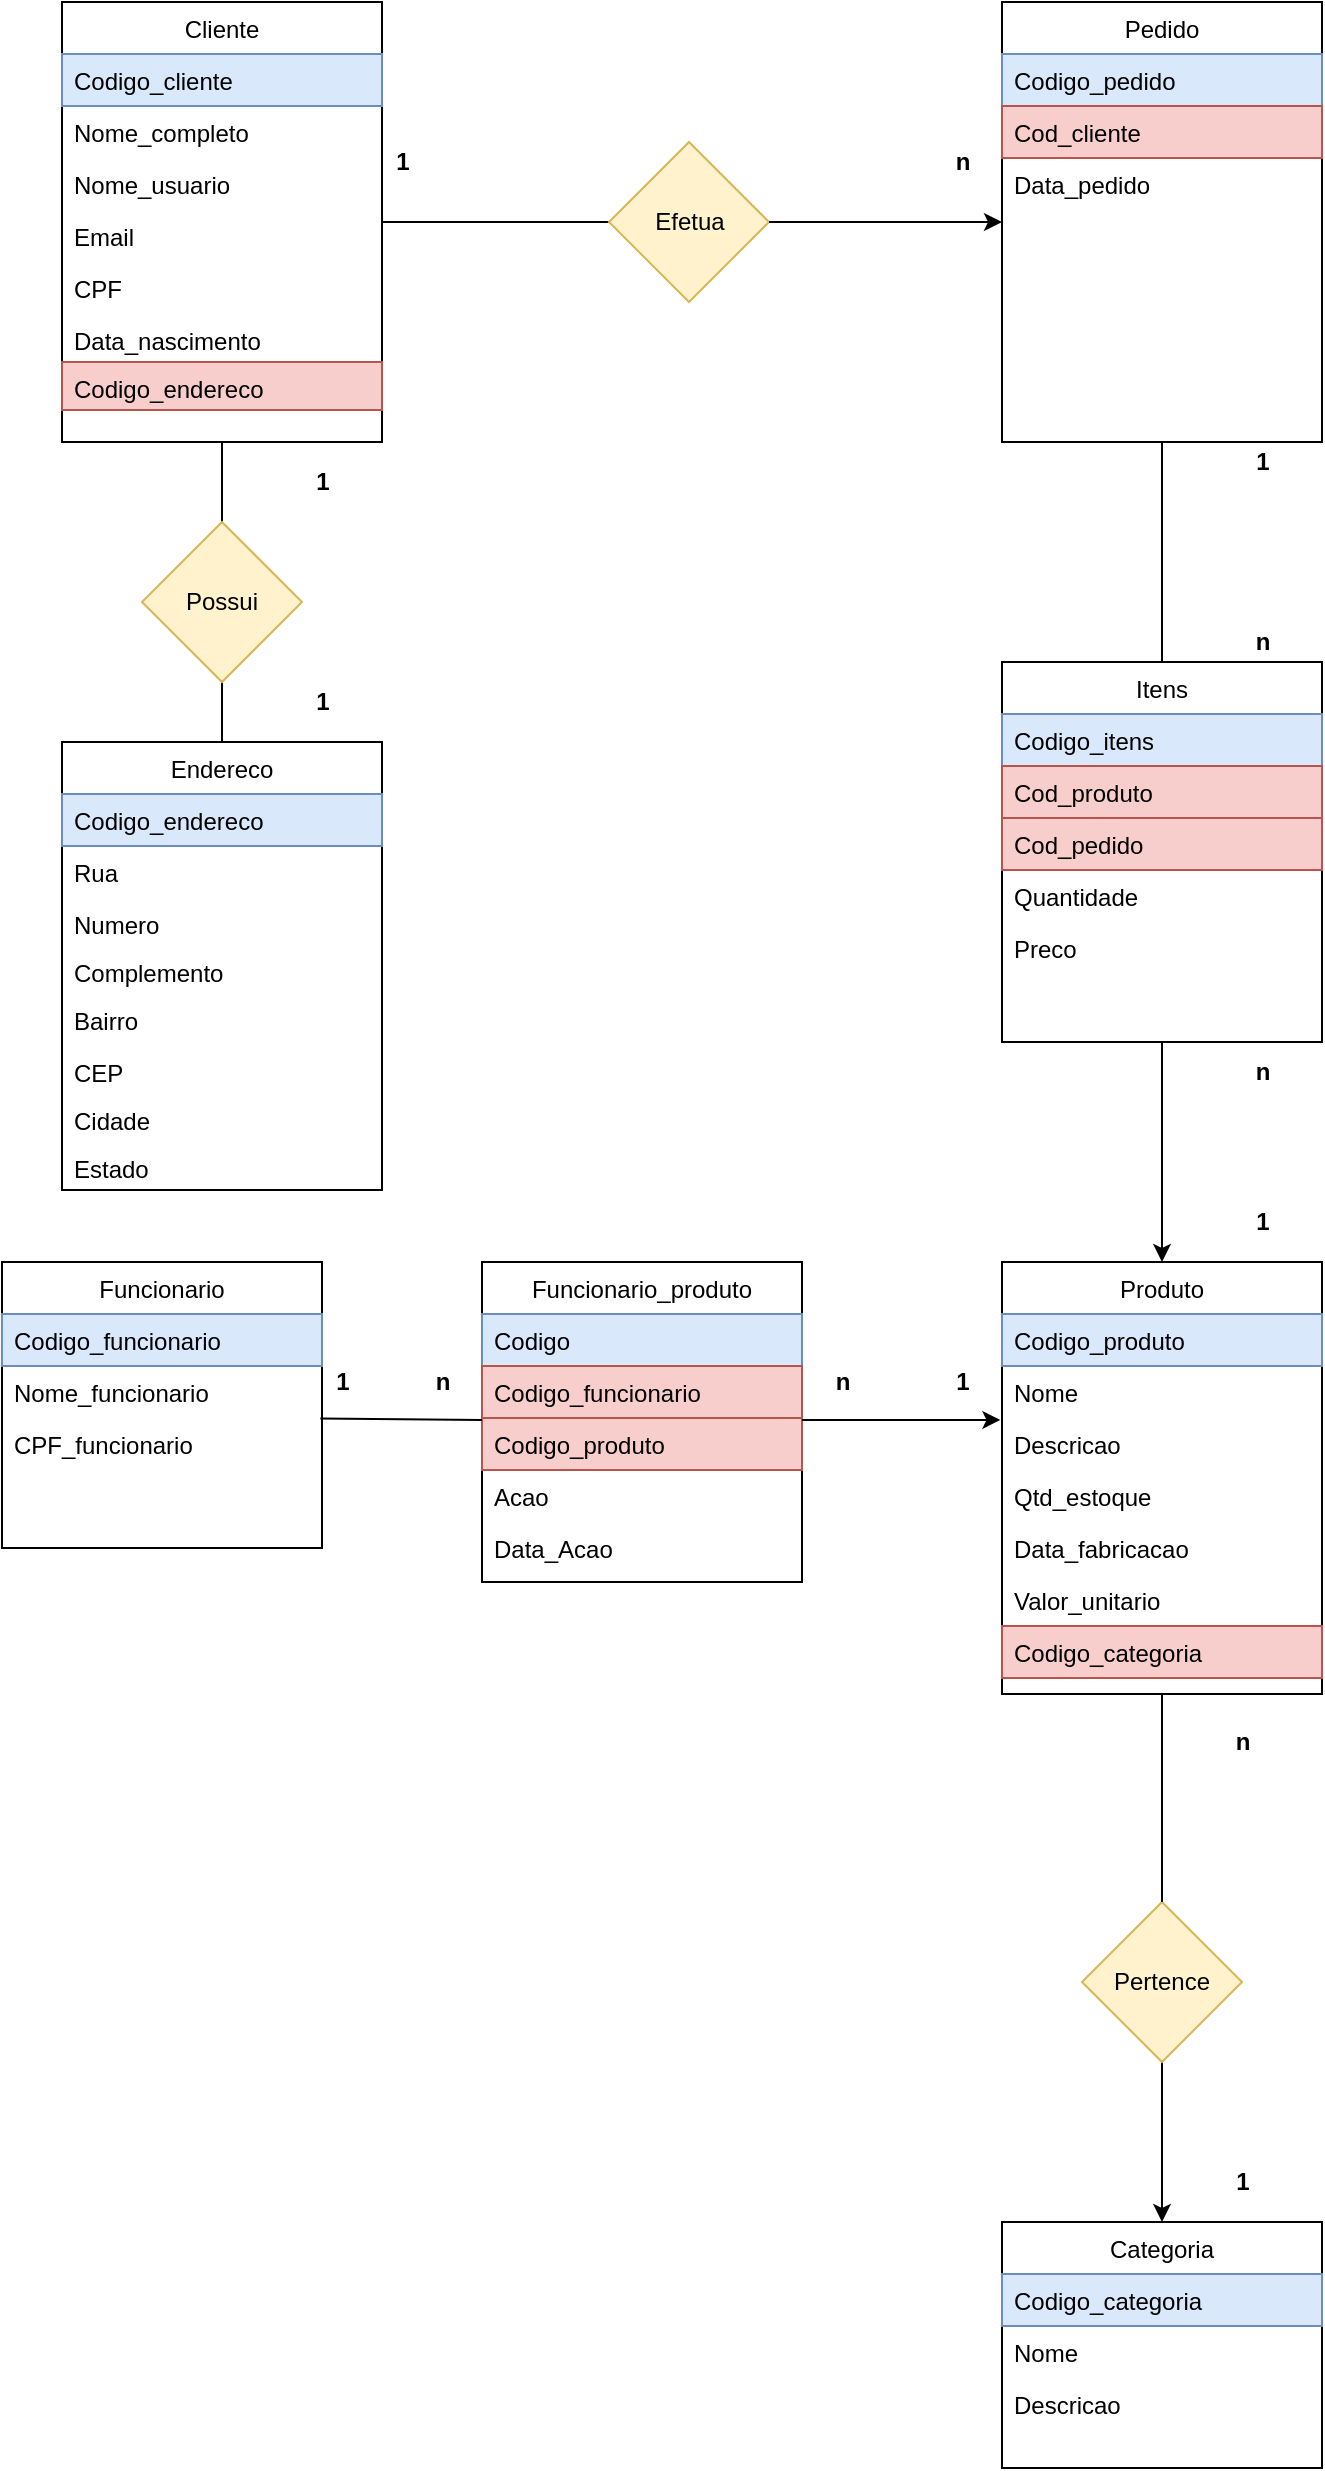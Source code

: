 <mxfile version="13.5.1" type="device"><diagram id="7XByC3TgqeYXK9DYhtNV" name="Page-1"><mxGraphModel dx="1041" dy="548" grid="1" gridSize="10" guides="1" tooltips="1" connect="1" arrows="1" fold="1" page="1" pageScale="1" pageWidth="827" pageHeight="1169" math="0" shadow="0"><root><mxCell id="0"/><mxCell id="1" parent="0"/><mxCell id="R2FV9IqvyFgUS6xULnEk-1" style="edgeStyle=orthogonalEdgeStyle;rounded=0;orthogonalLoop=1;jettySize=auto;html=1;entryX=0.5;entryY=0;entryDx=0;entryDy=0;" parent="1" source="R2FV9IqvyFgUS6xULnEk-51" target="R2FV9IqvyFgUS6xULnEk-36" edge="1"><mxGeometry relative="1" as="geometry"><mxPoint x="600" y="840" as="sourcePoint"/></mxGeometry></mxCell><mxCell id="R2FV9IqvyFgUS6xULnEk-2" value="" style="endArrow=none;html=1;entryX=0.5;entryY=1;entryDx=0;entryDy=0;exitX=0.5;exitY=0;exitDx=0;exitDy=0;" parent="1" source="R2FV9IqvyFgUS6xULnEk-51" target="R2FV9IqvyFgUS6xULnEk-20" edge="1"><mxGeometry width="50" height="50" relative="1" as="geometry"><mxPoint x="300" y="760" as="sourcePoint"/><mxPoint x="350" y="710" as="targetPoint"/></mxGeometry></mxCell><mxCell id="R2FV9IqvyFgUS6xULnEk-3" value="Pedido" style="swimlane;fontStyle=0;align=center;verticalAlign=top;childLayout=stackLayout;horizontal=1;startSize=26;horizontalStack=0;resizeParent=1;resizeLast=0;collapsible=1;marginBottom=0;rounded=0;shadow=0;strokeWidth=1;" parent="1" vertex="1"><mxGeometry x="520" y="50" width="160" height="220" as="geometry"><mxRectangle x="340" y="380" width="170" height="26" as="alternateBounds"/></mxGeometry></mxCell><mxCell id="R2FV9IqvyFgUS6xULnEk-4" value="Codigo_pedido" style="text;align=left;verticalAlign=top;spacingLeft=4;spacingRight=4;overflow=hidden;rotatable=0;points=[[0,0.5],[1,0.5]];portConstraint=eastwest;fillColor=#dae8fc;strokeColor=#6c8ebf;" parent="R2FV9IqvyFgUS6xULnEk-3" vertex="1"><mxGeometry y="26" width="160" height="26" as="geometry"/></mxCell><mxCell id="R2FV9IqvyFgUS6xULnEk-5" value="Cod_cliente" style="text;align=left;verticalAlign=top;spacingLeft=4;spacingRight=4;overflow=hidden;rotatable=0;points=[[0,0.5],[1,0.5]];portConstraint=eastwest;fillColor=#f8cecc;strokeColor=#b85450;" parent="R2FV9IqvyFgUS6xULnEk-3" vertex="1"><mxGeometry y="52" width="160" height="26" as="geometry"/></mxCell><mxCell id="R2FV9IqvyFgUS6xULnEk-7" value="Data_pedido" style="text;align=left;verticalAlign=top;spacingLeft=4;spacingRight=4;overflow=hidden;rotatable=0;points=[[0,0.5],[1,0.5]];portConstraint=eastwest;" parent="R2FV9IqvyFgUS6xULnEk-3" vertex="1"><mxGeometry y="78" width="160" height="26" as="geometry"/></mxCell><mxCell id="R2FV9IqvyFgUS6xULnEk-8" value="Cliente" style="swimlane;fontStyle=0;align=center;verticalAlign=top;childLayout=stackLayout;horizontal=1;startSize=26;horizontalStack=0;resizeParent=1;resizeLast=0;collapsible=1;marginBottom=0;rounded=0;shadow=0;strokeWidth=1;" parent="1" vertex="1"><mxGeometry x="50" y="50" width="160" height="220" as="geometry"><mxRectangle x="230" y="140" width="160" height="26" as="alternateBounds"/></mxGeometry></mxCell><mxCell id="R2FV9IqvyFgUS6xULnEk-9" value="Codigo_cliente" style="text;align=left;verticalAlign=top;spacingLeft=4;spacingRight=4;overflow=hidden;rotatable=0;points=[[0,0.5],[1,0.5]];portConstraint=eastwest;fillColor=#dae8fc;strokeColor=#6c8ebf;" parent="R2FV9IqvyFgUS6xULnEk-8" vertex="1"><mxGeometry y="26" width="160" height="26" as="geometry"/></mxCell><mxCell id="R2FV9IqvyFgUS6xULnEk-10" value="Nome_completo" style="text;align=left;verticalAlign=top;spacingLeft=4;spacingRight=4;overflow=hidden;rotatable=0;points=[[0,0.5],[1,0.5]];portConstraint=eastwest;rounded=0;shadow=0;html=0;" parent="R2FV9IqvyFgUS6xULnEk-8" vertex="1"><mxGeometry y="52" width="160" height="26" as="geometry"/></mxCell><mxCell id="R2FV9IqvyFgUS6xULnEk-11" value="Nome_usuario" style="text;align=left;verticalAlign=top;spacingLeft=4;spacingRight=4;overflow=hidden;rotatable=0;points=[[0,0.5],[1,0.5]];portConstraint=eastwest;rounded=0;shadow=0;html=0;" parent="R2FV9IqvyFgUS6xULnEk-8" vertex="1"><mxGeometry y="78" width="160" height="26" as="geometry"/></mxCell><mxCell id="R2FV9IqvyFgUS6xULnEk-12" value="Email" style="text;align=left;verticalAlign=top;spacingLeft=4;spacingRight=4;overflow=hidden;rotatable=0;points=[[0,0.5],[1,0.5]];portConstraint=eastwest;" parent="R2FV9IqvyFgUS6xULnEk-8" vertex="1"><mxGeometry y="104" width="160" height="26" as="geometry"/></mxCell><mxCell id="R2FV9IqvyFgUS6xULnEk-13" value="CPF" style="text;align=left;verticalAlign=top;spacingLeft=4;spacingRight=4;overflow=hidden;rotatable=0;points=[[0,0.5],[1,0.5]];portConstraint=eastwest;" parent="R2FV9IqvyFgUS6xULnEk-8" vertex="1"><mxGeometry y="130" width="160" height="26" as="geometry"/></mxCell><mxCell id="R2FV9IqvyFgUS6xULnEk-14" value="Data_nascimento" style="text;align=left;verticalAlign=top;spacingLeft=4;spacingRight=4;overflow=hidden;rotatable=0;points=[[0,0.5],[1,0.5]];portConstraint=eastwest;" parent="R2FV9IqvyFgUS6xULnEk-8" vertex="1"><mxGeometry y="156" width="160" height="24" as="geometry"/></mxCell><mxCell id="R2FV9IqvyFgUS6xULnEk-15" value="Codigo_endereco" style="text;align=left;verticalAlign=top;spacingLeft=4;spacingRight=4;overflow=hidden;rotatable=0;points=[[0,0.5],[1,0.5]];portConstraint=eastwest;fillColor=#f8cecc;strokeColor=#b85450;" parent="R2FV9IqvyFgUS6xULnEk-8" vertex="1"><mxGeometry y="180" width="160" height="24" as="geometry"/></mxCell><mxCell id="R2FV9IqvyFgUS6xULnEk-16" value="Itens" style="swimlane;fontStyle=0;align=center;verticalAlign=top;childLayout=stackLayout;horizontal=1;startSize=26;horizontalStack=0;resizeParent=1;resizeLast=0;collapsible=1;marginBottom=0;rounded=0;shadow=0;strokeWidth=1;" parent="1" vertex="1"><mxGeometry x="520" y="380" width="160" height="190" as="geometry"><mxRectangle x="340" y="380" width="170" height="26" as="alternateBounds"/></mxGeometry></mxCell><mxCell id="R2FV9IqvyFgUS6xULnEk-17" value="Codigo_itens" style="text;align=left;verticalAlign=top;spacingLeft=4;spacingRight=4;overflow=hidden;rotatable=0;points=[[0,0.5],[1,0.5]];portConstraint=eastwest;fillColor=#dae8fc;strokeColor=#6c8ebf;" parent="R2FV9IqvyFgUS6xULnEk-16" vertex="1"><mxGeometry y="26" width="160" height="26" as="geometry"/></mxCell><mxCell id="R2FV9IqvyFgUS6xULnEk-18" value="Cod_produto" style="text;align=left;verticalAlign=top;spacingLeft=4;spacingRight=4;overflow=hidden;rotatable=0;points=[[0,0.5],[1,0.5]];portConstraint=eastwest;fillColor=#f8cecc;strokeColor=#b85450;" parent="R2FV9IqvyFgUS6xULnEk-16" vertex="1"><mxGeometry y="52" width="160" height="26" as="geometry"/></mxCell><mxCell id="R2FV9IqvyFgUS6xULnEk-19" value="Cod_pedido" style="text;align=left;verticalAlign=top;spacingLeft=4;spacingRight=4;overflow=hidden;rotatable=0;points=[[0,0.5],[1,0.5]];portConstraint=eastwest;fillColor=#f8cecc;strokeColor=#b85450;" parent="R2FV9IqvyFgUS6xULnEk-16" vertex="1"><mxGeometry y="78" width="160" height="26" as="geometry"/></mxCell><mxCell id="R2FV9IqvyFgUS6xULnEk-78" value="Quantidade" style="text;align=left;verticalAlign=top;spacingLeft=4;spacingRight=4;overflow=hidden;rotatable=0;points=[[0,0.5],[1,0.5]];portConstraint=eastwest;" parent="R2FV9IqvyFgUS6xULnEk-16" vertex="1"><mxGeometry y="104" width="160" height="26" as="geometry"/></mxCell><mxCell id="R2FV9IqvyFgUS6xULnEk-79" value="Preco" style="text;align=left;verticalAlign=top;spacingLeft=4;spacingRight=4;overflow=hidden;rotatable=0;points=[[0,0.5],[1,0.5]];portConstraint=eastwest;" parent="R2FV9IqvyFgUS6xULnEk-16" vertex="1"><mxGeometry y="130" width="160" height="26" as="geometry"/></mxCell><mxCell id="R2FV9IqvyFgUS6xULnEk-20" value="Produto" style="swimlane;fontStyle=0;align=center;verticalAlign=top;childLayout=stackLayout;horizontal=1;startSize=26;horizontalStack=0;resizeParent=1;resizeLast=0;collapsible=1;marginBottom=0;rounded=0;shadow=0;strokeWidth=1;" parent="1" vertex="1"><mxGeometry x="520" y="680" width="160" height="216" as="geometry"><mxRectangle x="550" y="140" width="160" height="26" as="alternateBounds"/></mxGeometry></mxCell><mxCell id="R2FV9IqvyFgUS6xULnEk-21" value="Codigo_produto" style="text;align=left;verticalAlign=top;spacingLeft=4;spacingRight=4;overflow=hidden;rotatable=0;points=[[0,0.5],[1,0.5]];portConstraint=eastwest;fillColor=#dae8fc;strokeColor=#6c8ebf;" parent="R2FV9IqvyFgUS6xULnEk-20" vertex="1"><mxGeometry y="26" width="160" height="26" as="geometry"/></mxCell><mxCell id="R2FV9IqvyFgUS6xULnEk-22" value="Nome" style="text;align=left;verticalAlign=top;spacingLeft=4;spacingRight=4;overflow=hidden;rotatable=0;points=[[0,0.5],[1,0.5]];portConstraint=eastwest;rounded=0;shadow=0;html=0;" parent="R2FV9IqvyFgUS6xULnEk-20" vertex="1"><mxGeometry y="52" width="160" height="26" as="geometry"/></mxCell><mxCell id="R2FV9IqvyFgUS6xULnEk-23" value="Descricao" style="text;align=left;verticalAlign=top;spacingLeft=4;spacingRight=4;overflow=hidden;rotatable=0;points=[[0,0.5],[1,0.5]];portConstraint=eastwest;rounded=0;shadow=0;html=0;" parent="R2FV9IqvyFgUS6xULnEk-20" vertex="1"><mxGeometry y="78" width="160" height="26" as="geometry"/></mxCell><mxCell id="R2FV9IqvyFgUS6xULnEk-24" value="Qtd_estoque" style="text;align=left;verticalAlign=top;spacingLeft=4;spacingRight=4;overflow=hidden;rotatable=0;points=[[0,0.5],[1,0.5]];portConstraint=eastwest;rounded=0;shadow=0;html=0;" parent="R2FV9IqvyFgUS6xULnEk-20" vertex="1"><mxGeometry y="104" width="160" height="26" as="geometry"/></mxCell><mxCell id="R2FV9IqvyFgUS6xULnEk-25" value="Data_fabricacao" style="text;align=left;verticalAlign=top;spacingLeft=4;spacingRight=4;overflow=hidden;rotatable=0;points=[[0,0.5],[1,0.5]];portConstraint=eastwest;rounded=0;shadow=0;html=0;" parent="R2FV9IqvyFgUS6xULnEk-20" vertex="1"><mxGeometry y="130" width="160" height="26" as="geometry"/></mxCell><mxCell id="R2FV9IqvyFgUS6xULnEk-26" value="Valor_unitario" style="text;align=left;verticalAlign=top;spacingLeft=4;spacingRight=4;overflow=hidden;rotatable=0;points=[[0,0.5],[1,0.5]];portConstraint=eastwest;" parent="R2FV9IqvyFgUS6xULnEk-20" vertex="1"><mxGeometry y="156" width="160" height="26" as="geometry"/></mxCell><mxCell id="X2IY_FMZLnofsHanegUE-1" value="Codigo_categoria" style="text;align=left;verticalAlign=top;spacingLeft=4;spacingRight=4;overflow=hidden;rotatable=0;points=[[0,0.5],[1,0.5]];portConstraint=eastwest;rounded=0;shadow=0;html=0;fillColor=#f8cecc;strokeColor=#b85450;" parent="R2FV9IqvyFgUS6xULnEk-20" vertex="1"><mxGeometry y="182" width="160" height="26" as="geometry"/></mxCell><mxCell id="R2FV9IqvyFgUS6xULnEk-63" value="Endereco" style="swimlane;fontStyle=0;align=center;verticalAlign=top;childLayout=stackLayout;horizontal=1;startSize=26;horizontalStack=0;resizeParent=1;resizeLast=0;collapsible=1;marginBottom=0;rounded=0;shadow=0;strokeWidth=1;" parent="1" vertex="1"><mxGeometry x="50" y="420" width="160" height="224" as="geometry"><mxRectangle x="230" y="140" width="160" height="26" as="alternateBounds"/></mxGeometry></mxCell><mxCell id="R2FV9IqvyFgUS6xULnEk-64" value="Codigo_endereco" style="text;align=left;verticalAlign=top;spacingLeft=4;spacingRight=4;overflow=hidden;rotatable=0;points=[[0,0.5],[1,0.5]];portConstraint=eastwest;fillColor=#dae8fc;strokeColor=#6c8ebf;" parent="R2FV9IqvyFgUS6xULnEk-63" vertex="1"><mxGeometry y="26" width="160" height="26" as="geometry"/></mxCell><mxCell id="R2FV9IqvyFgUS6xULnEk-67" value="Rua" style="text;align=left;verticalAlign=top;spacingLeft=4;spacingRight=4;overflow=hidden;rotatable=0;points=[[0,0.5],[1,0.5]];portConstraint=eastwest;" parent="R2FV9IqvyFgUS6xULnEk-63" vertex="1"><mxGeometry y="52" width="160" height="26" as="geometry"/></mxCell><mxCell id="R2FV9IqvyFgUS6xULnEk-72" value="Numero" style="text;align=left;verticalAlign=top;spacingLeft=4;spacingRight=4;overflow=hidden;rotatable=0;points=[[0,0.5],[1,0.5]];portConstraint=eastwest;" parent="R2FV9IqvyFgUS6xULnEk-63" vertex="1"><mxGeometry y="78" width="160" height="24" as="geometry"/></mxCell><mxCell id="R2FV9IqvyFgUS6xULnEk-73" value="Complemento" style="text;align=left;verticalAlign=top;spacingLeft=4;spacingRight=4;overflow=hidden;rotatable=0;points=[[0,0.5],[1,0.5]];portConstraint=eastwest;" parent="R2FV9IqvyFgUS6xULnEk-63" vertex="1"><mxGeometry y="102" width="160" height="24" as="geometry"/></mxCell><mxCell id="R2FV9IqvyFgUS6xULnEk-68" value="Bairro" style="text;align=left;verticalAlign=top;spacingLeft=4;spacingRight=4;overflow=hidden;rotatable=0;points=[[0,0.5],[1,0.5]];portConstraint=eastwest;" parent="R2FV9IqvyFgUS6xULnEk-63" vertex="1"><mxGeometry y="126" width="160" height="26" as="geometry"/></mxCell><mxCell id="R2FV9IqvyFgUS6xULnEk-69" value="CEP" style="text;align=left;verticalAlign=top;spacingLeft=4;spacingRight=4;overflow=hidden;rotatable=0;points=[[0,0.5],[1,0.5]];portConstraint=eastwest;" parent="R2FV9IqvyFgUS6xULnEk-63" vertex="1"><mxGeometry y="152" width="160" height="24" as="geometry"/></mxCell><mxCell id="R2FV9IqvyFgUS6xULnEk-70" value="Cidade" style="text;align=left;verticalAlign=top;spacingLeft=4;spacingRight=4;overflow=hidden;rotatable=0;points=[[0,0.5],[1,0.5]];portConstraint=eastwest;" parent="R2FV9IqvyFgUS6xULnEk-63" vertex="1"><mxGeometry y="176" width="160" height="24" as="geometry"/></mxCell><mxCell id="R2FV9IqvyFgUS6xULnEk-71" value="Estado" style="text;align=left;verticalAlign=top;spacingLeft=4;spacingRight=4;overflow=hidden;rotatable=0;points=[[0,0.5],[1,0.5]];portConstraint=eastwest;" parent="R2FV9IqvyFgUS6xULnEk-63" vertex="1"><mxGeometry y="200" width="160" height="24" as="geometry"/></mxCell><mxCell id="R2FV9IqvyFgUS6xULnEk-36" value="Categoria" style="swimlane;fontStyle=0;align=center;verticalAlign=top;childLayout=stackLayout;horizontal=1;startSize=26;horizontalStack=0;resizeParent=1;resizeLast=0;collapsible=1;marginBottom=0;rounded=0;shadow=0;strokeWidth=1;" parent="1" vertex="1"><mxGeometry x="520" y="1160" width="160" height="123" as="geometry"><mxRectangle x="550" y="140" width="160" height="26" as="alternateBounds"/></mxGeometry></mxCell><mxCell id="R2FV9IqvyFgUS6xULnEk-37" value="Codigo_categoria" style="text;align=left;verticalAlign=top;spacingLeft=4;spacingRight=4;overflow=hidden;rotatable=0;points=[[0,0.5],[1,0.5]];portConstraint=eastwest;fillColor=#dae8fc;strokeColor=#6c8ebf;" parent="R2FV9IqvyFgUS6xULnEk-36" vertex="1"><mxGeometry y="26" width="160" height="26" as="geometry"/></mxCell><mxCell id="R2FV9IqvyFgUS6xULnEk-38" value="Nome" style="text;align=left;verticalAlign=top;spacingLeft=4;spacingRight=4;overflow=hidden;rotatable=0;points=[[0,0.5],[1,0.5]];portConstraint=eastwest;rounded=0;shadow=0;html=0;" parent="R2FV9IqvyFgUS6xULnEk-36" vertex="1"><mxGeometry y="52" width="160" height="26" as="geometry"/></mxCell><mxCell id="R2FV9IqvyFgUS6xULnEk-39" value="Descricao" style="text;align=left;verticalAlign=top;spacingLeft=4;spacingRight=4;overflow=hidden;rotatable=0;points=[[0,0.5],[1,0.5]];portConstraint=eastwest;rounded=0;shadow=0;html=0;" parent="R2FV9IqvyFgUS6xULnEk-36" vertex="1"><mxGeometry y="78" width="160" height="26" as="geometry"/></mxCell><mxCell id="R2FV9IqvyFgUS6xULnEk-40" value="&lt;b&gt;n&lt;/b&gt;" style="text;html=1;align=center;verticalAlign=middle;resizable=0;points=[];autosize=1;" parent="1" vertex="1"><mxGeometry x="630" y="910" width="20" height="20" as="geometry"/></mxCell><mxCell id="R2FV9IqvyFgUS6xULnEk-41" value="&lt;b&gt;1&lt;/b&gt;" style="text;html=1;align=center;verticalAlign=middle;resizable=0;points=[];autosize=1;" parent="1" vertex="1"><mxGeometry x="630" y="1130" width="20" height="20" as="geometry"/></mxCell><mxCell id="R2FV9IqvyFgUS6xULnEk-42" value="" style="endArrow=none;html=1;entryX=0;entryY=0.5;entryDx=0;entryDy=0;exitX=1;exitY=0.231;exitDx=0;exitDy=0;exitPerimeter=0;" parent="1" source="R2FV9IqvyFgUS6xULnEk-12" target="R2FV9IqvyFgUS6xULnEk-43" edge="1"><mxGeometry width="50" height="50" relative="1" as="geometry"><mxPoint x="205" y="160" as="sourcePoint"/><mxPoint x="310" y="167" as="targetPoint"/></mxGeometry></mxCell><mxCell id="R2FV9IqvyFgUS6xULnEk-43" value="Efetua" style="rhombus;whiteSpace=wrap;html=1;fillColor=#fff2cc;strokeColor=#d6b656;" parent="1" vertex="1"><mxGeometry x="323.5" y="120" width="80" height="80" as="geometry"/></mxCell><mxCell id="R2FV9IqvyFgUS6xULnEk-44" value="" style="endArrow=classic;html=1;exitX=1;exitY=0.5;exitDx=0;exitDy=0;" parent="1" source="R2FV9IqvyFgUS6xULnEk-43" edge="1"><mxGeometry width="50" height="50" relative="1" as="geometry"><mxPoint x="460" y="280" as="sourcePoint"/><mxPoint x="520" y="160" as="targetPoint"/></mxGeometry></mxCell><mxCell id="R2FV9IqvyFgUS6xULnEk-45" value="1" style="text;html=1;align=center;verticalAlign=middle;resizable=0;points=[];autosize=1;fontStyle=1" parent="1" vertex="1"><mxGeometry x="210" y="120" width="20" height="20" as="geometry"/></mxCell><mxCell id="R2FV9IqvyFgUS6xULnEk-46" value="&lt;b&gt;n&lt;/b&gt;" style="text;html=1;align=center;verticalAlign=middle;resizable=0;points=[];autosize=1;" parent="1" vertex="1"><mxGeometry x="490" y="120" width="20" height="20" as="geometry"/></mxCell><mxCell id="R2FV9IqvyFgUS6xULnEk-47" value="" style="endArrow=none;html=1;entryX=0.5;entryY=1;entryDx=0;entryDy=0;exitX=0.5;exitY=0;exitDx=0;exitDy=0;" parent="1" source="R2FV9IqvyFgUS6xULnEk-16" target="R2FV9IqvyFgUS6xULnEk-3" edge="1"><mxGeometry width="50" height="50" relative="1" as="geometry"><mxPoint x="600" y="310" as="sourcePoint"/><mxPoint x="510" y="230" as="targetPoint"/></mxGeometry></mxCell><mxCell id="R2FV9IqvyFgUS6xULnEk-48" value="" style="endArrow=classic;html=1;entryX=0.5;entryY=0;entryDx=0;entryDy=0;" parent="1" target="R2FV9IqvyFgUS6xULnEk-20" edge="1"><mxGeometry width="50" height="50" relative="1" as="geometry"><mxPoint x="600" y="570" as="sourcePoint"/><mxPoint x="510" y="370" as="targetPoint"/></mxGeometry></mxCell><mxCell id="R2FV9IqvyFgUS6xULnEk-49" value="&lt;b&gt;1&lt;/b&gt;" style="text;html=1;align=center;verticalAlign=middle;resizable=0;points=[];autosize=1;" parent="1" vertex="1"><mxGeometry x="640" y="270" width="20" height="20" as="geometry"/></mxCell><mxCell id="R2FV9IqvyFgUS6xULnEk-50" value="&lt;b&gt;n&lt;/b&gt;" style="text;html=1;align=center;verticalAlign=middle;resizable=0;points=[];autosize=1;" parent="1" vertex="1"><mxGeometry x="640" y="575" width="20" height="20" as="geometry"/></mxCell><mxCell id="R2FV9IqvyFgUS6xULnEk-51" value="Pertence" style="rhombus;whiteSpace=wrap;html=1;fillColor=#fff2cc;strokeColor=#d6b656;" parent="1" vertex="1"><mxGeometry x="560" y="1000" width="80" height="80" as="geometry"/></mxCell><mxCell id="R2FV9IqvyFgUS6xULnEk-52" style="rounded=0;orthogonalLoop=1;jettySize=auto;html=1;entryX=0.5;entryY=0;entryDx=0;entryDy=0;exitX=0.5;exitY=1;exitDx=0;exitDy=0;endArrow=none;endFill=0;" parent="1" source="R2FV9IqvyFgUS6xULnEk-20" target="R2FV9IqvyFgUS6xULnEk-51" edge="1"><mxGeometry relative="1" as="geometry"><mxPoint x="600" y="840" as="sourcePoint"/><mxPoint x="600" y="1160" as="targetPoint"/></mxGeometry></mxCell><mxCell id="R2FV9IqvyFgUS6xULnEk-57" value="&lt;b&gt;n&lt;/b&gt;" style="text;html=1;align=center;verticalAlign=middle;resizable=0;points=[];autosize=1;" parent="1" vertex="1"><mxGeometry x="640" y="360" width="20" height="20" as="geometry"/></mxCell><mxCell id="R2FV9IqvyFgUS6xULnEk-58" value="&lt;span&gt;1&lt;/span&gt;" style="text;html=1;align=center;verticalAlign=middle;resizable=0;points=[];autosize=1;fontStyle=1" parent="1" vertex="1"><mxGeometry x="640" y="650" width="20" height="20" as="geometry"/></mxCell><mxCell id="R2FV9IqvyFgUS6xULnEk-74" value="" style="endArrow=none;html=1;exitX=0.5;exitY=1;exitDx=0;exitDy=0;entryX=0.5;entryY=0;entryDx=0;entryDy=0;" parent="1" source="R2FV9IqvyFgUS6xULnEk-8" target="R2FV9IqvyFgUS6xULnEk-63" edge="1"><mxGeometry width="50" height="50" relative="1" as="geometry"><mxPoint x="390" y="420" as="sourcePoint"/><mxPoint x="440" y="370" as="targetPoint"/></mxGeometry></mxCell><mxCell id="R2FV9IqvyFgUS6xULnEk-75" value="Possui" style="rhombus;whiteSpace=wrap;html=1;fillColor=#fff2cc;strokeColor=#d6b656;" parent="1" vertex="1"><mxGeometry x="90" y="310" width="80" height="80" as="geometry"/></mxCell><mxCell id="R2FV9IqvyFgUS6xULnEk-76" value="1" style="text;html=1;align=center;verticalAlign=middle;resizable=0;points=[];autosize=1;fontStyle=1" parent="1" vertex="1"><mxGeometry x="170" y="280" width="20" height="20" as="geometry"/></mxCell><mxCell id="R2FV9IqvyFgUS6xULnEk-77" value="1" style="text;html=1;align=center;verticalAlign=middle;resizable=0;points=[];autosize=1;fontStyle=1" parent="1" vertex="1"><mxGeometry x="170" y="390" width="20" height="20" as="geometry"/></mxCell><mxCell id="R2FV9IqvyFgUS6xULnEk-32" value="Funcionario" style="swimlane;fontStyle=0;align=center;verticalAlign=top;childLayout=stackLayout;horizontal=1;startSize=26;horizontalStack=0;resizeParent=1;resizeLast=0;collapsible=1;marginBottom=0;rounded=0;shadow=0;strokeWidth=1;" parent="1" vertex="1"><mxGeometry x="20" y="680" width="160" height="143" as="geometry"><mxRectangle x="340" y="380" width="170" height="26" as="alternateBounds"/></mxGeometry></mxCell><mxCell id="R2FV9IqvyFgUS6xULnEk-33" value="Codigo_funcionario" style="text;align=left;verticalAlign=top;spacingLeft=4;spacingRight=4;overflow=hidden;rotatable=0;points=[[0,0.5],[1,0.5]];portConstraint=eastwest;fillColor=#dae8fc;strokeColor=#6c8ebf;" parent="R2FV9IqvyFgUS6xULnEk-32" vertex="1"><mxGeometry y="26" width="160" height="26" as="geometry"/></mxCell><mxCell id="R2FV9IqvyFgUS6xULnEk-34" value="Nome_funcionario" style="text;align=left;verticalAlign=top;spacingLeft=4;spacingRight=4;overflow=hidden;rotatable=0;points=[[0,0.5],[1,0.5]];portConstraint=eastwest;" parent="R2FV9IqvyFgUS6xULnEk-32" vertex="1"><mxGeometry y="52" width="160" height="26" as="geometry"/></mxCell><mxCell id="R2FV9IqvyFgUS6xULnEk-35" value="CPF_funcionario" style="text;align=left;verticalAlign=top;spacingLeft=4;spacingRight=4;overflow=hidden;rotatable=0;points=[[0,0.5],[1,0.5]];portConstraint=eastwest;" parent="R2FV9IqvyFgUS6xULnEk-32" vertex="1"><mxGeometry y="78" width="160" height="26" as="geometry"/></mxCell><mxCell id="ag6r51Wc9aId5NV6FXBG-1" value="Funcionario_produto" style="swimlane;fontStyle=0;align=center;verticalAlign=top;childLayout=stackLayout;horizontal=1;startSize=26;horizontalStack=0;resizeParent=1;resizeLast=0;collapsible=1;marginBottom=0;rounded=0;shadow=0;strokeWidth=1;" vertex="1" parent="1"><mxGeometry x="260" y="680" width="160" height="160" as="geometry"><mxRectangle x="340" y="380" width="170" height="26" as="alternateBounds"/></mxGeometry></mxCell><mxCell id="ag6r51Wc9aId5NV6FXBG-2" value="Codigo" style="text;align=left;verticalAlign=top;spacingLeft=4;spacingRight=4;overflow=hidden;rotatable=0;points=[[0,0.5],[1,0.5]];portConstraint=eastwest;fillColor=#dae8fc;strokeColor=#6c8ebf;" vertex="1" parent="ag6r51Wc9aId5NV6FXBG-1"><mxGeometry y="26" width="160" height="26" as="geometry"/></mxCell><mxCell id="ag6r51Wc9aId5NV6FXBG-3" value="Codigo_funcionario" style="text;align=left;verticalAlign=top;spacingLeft=4;spacingRight=4;overflow=hidden;rotatable=0;points=[[0,0.5],[1,0.5]];portConstraint=eastwest;fillColor=#f8cecc;strokeColor=#b85450;" vertex="1" parent="ag6r51Wc9aId5NV6FXBG-1"><mxGeometry y="52" width="160" height="26" as="geometry"/></mxCell><mxCell id="ag6r51Wc9aId5NV6FXBG-4" value="Codigo_produto" style="text;align=left;verticalAlign=top;spacingLeft=4;spacingRight=4;overflow=hidden;rotatable=0;points=[[0,0.5],[1,0.5]];portConstraint=eastwest;fillColor=#f8cecc;strokeColor=#b85450;" vertex="1" parent="ag6r51Wc9aId5NV6FXBG-1"><mxGeometry y="78" width="160" height="26" as="geometry"/></mxCell><mxCell id="ag6r51Wc9aId5NV6FXBG-8" value="Acao" style="text;align=left;verticalAlign=top;spacingLeft=4;spacingRight=4;overflow=hidden;rotatable=0;points=[[0,0.5],[1,0.5]];portConstraint=eastwest;" vertex="1" parent="ag6r51Wc9aId5NV6FXBG-1"><mxGeometry y="104" width="160" height="26" as="geometry"/></mxCell><mxCell id="ag6r51Wc9aId5NV6FXBG-9" value="Data_Acao" style="text;align=left;verticalAlign=top;spacingLeft=4;spacingRight=4;overflow=hidden;rotatable=0;points=[[0,0.5],[1,0.5]];portConstraint=eastwest;" vertex="1" parent="ag6r51Wc9aId5NV6FXBG-1"><mxGeometry y="130" width="160" height="26" as="geometry"/></mxCell><mxCell id="ag6r51Wc9aId5NV6FXBG-6" value="" style="endArrow=none;html=1;exitX=0.995;exitY=0.008;exitDx=0;exitDy=0;exitPerimeter=0;" edge="1" parent="1" source="R2FV9IqvyFgUS6xULnEk-35"><mxGeometry width="50" height="50" relative="1" as="geometry"><mxPoint x="380" y="880" as="sourcePoint"/><mxPoint x="260" y="759" as="targetPoint"/></mxGeometry></mxCell><mxCell id="ag6r51Wc9aId5NV6FXBG-7" value="" style="endArrow=classic;html=1;entryX=-0.005;entryY=0.038;entryDx=0;entryDy=0;entryPerimeter=0;" edge="1" parent="1" target="R2FV9IqvyFgUS6xULnEk-23"><mxGeometry width="50" height="50" relative="1" as="geometry"><mxPoint x="420" y="759" as="sourcePoint"/><mxPoint x="430" y="830" as="targetPoint"/></mxGeometry></mxCell><mxCell id="ag6r51Wc9aId5NV6FXBG-10" value="1" style="text;html=1;align=center;verticalAlign=middle;resizable=0;points=[];autosize=1;fontStyle=1" vertex="1" parent="1"><mxGeometry x="180" y="730" width="20" height="20" as="geometry"/></mxCell><mxCell id="ag6r51Wc9aId5NV6FXBG-11" value="n" style="text;html=1;align=center;verticalAlign=middle;resizable=0;points=[];autosize=1;fontStyle=1" vertex="1" parent="1"><mxGeometry x="230" y="730" width="20" height="20" as="geometry"/></mxCell><mxCell id="ag6r51Wc9aId5NV6FXBG-12" value="n" style="text;html=1;align=center;verticalAlign=middle;resizable=0;points=[];autosize=1;fontStyle=1" vertex="1" parent="1"><mxGeometry x="430" y="730" width="20" height="20" as="geometry"/></mxCell><mxCell id="ag6r51Wc9aId5NV6FXBG-13" value="1" style="text;html=1;align=center;verticalAlign=middle;resizable=0;points=[];autosize=1;fontStyle=1" vertex="1" parent="1"><mxGeometry x="490" y="730" width="20" height="20" as="geometry"/></mxCell></root></mxGraphModel></diagram></mxfile>